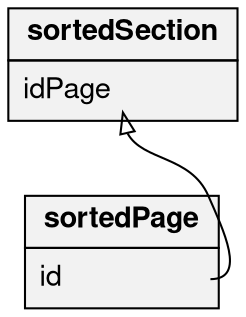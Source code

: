 
digraph Database_Diagram {

	graph [
	]

	node [
		fontname="Helvetica,Arial,sans-serif"
		shape=record
		style=filled
		fillcolor=gray95
	]

	edge [dir=back arrowtail=empty]
    sortedSection [
		shape=plain
		label=<<table border="0" cellborder="1" cellspacing="0" cellpadding="4">
			<tr>
			<td> <b>sortedSection</b> </td>
			</tr>
			<tr>
				<td>
					<table border="0" cellborder="0" cellspacing="0" >
							<tr>
						<td port="idPage" align="left">
								idPage							</td>
						</tr>
						</table>
				</td>
			</tr>
		</table>>
	]
	edge [dir=back arrowtail=empty]
    sortedPage [
		shape=plain
		label=<<table border="0" cellborder="1" cellspacing="0" cellpadding="4">
			<tr>
			<td> <b>sortedPage</b> </td>
			</tr>
			<tr>
				<td>
					<table border="0" cellborder="0" cellspacing="0" >
							<tr>
						<td port="id" align="left">
								id							</td>
						</tr>
						</table>
				</td>
			</tr>
		</table>>
	]

	sortedSection:idPage -> sortedPage:id;

}
